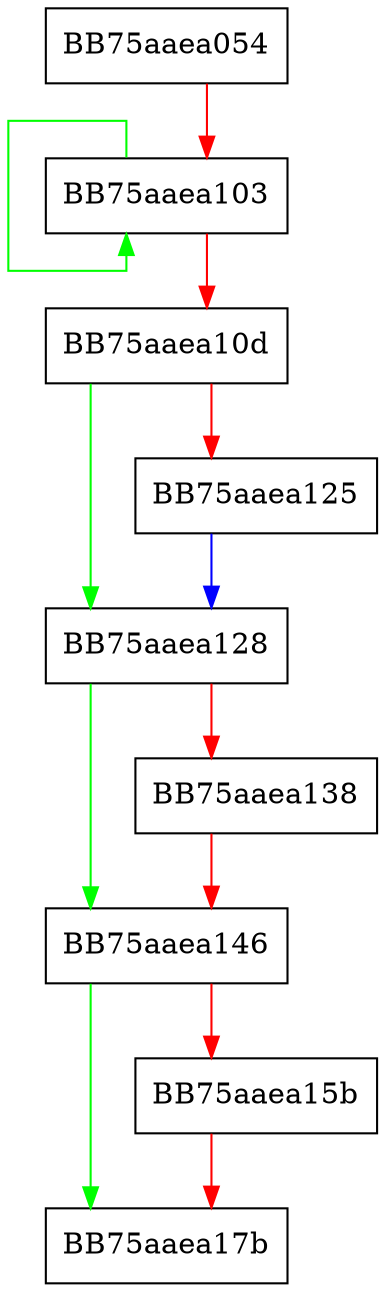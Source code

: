 digraph CSampleSubmission {
  node [shape="box"];
  graph [splines=ortho];
  BB75aaea054 -> BB75aaea103 [color="red"];
  BB75aaea103 -> BB75aaea103 [color="green"];
  BB75aaea103 -> BB75aaea10d [color="red"];
  BB75aaea10d -> BB75aaea128 [color="green"];
  BB75aaea10d -> BB75aaea125 [color="red"];
  BB75aaea125 -> BB75aaea128 [color="blue"];
  BB75aaea128 -> BB75aaea146 [color="green"];
  BB75aaea128 -> BB75aaea138 [color="red"];
  BB75aaea138 -> BB75aaea146 [color="red"];
  BB75aaea146 -> BB75aaea17b [color="green"];
  BB75aaea146 -> BB75aaea15b [color="red"];
  BB75aaea15b -> BB75aaea17b [color="red"];
}